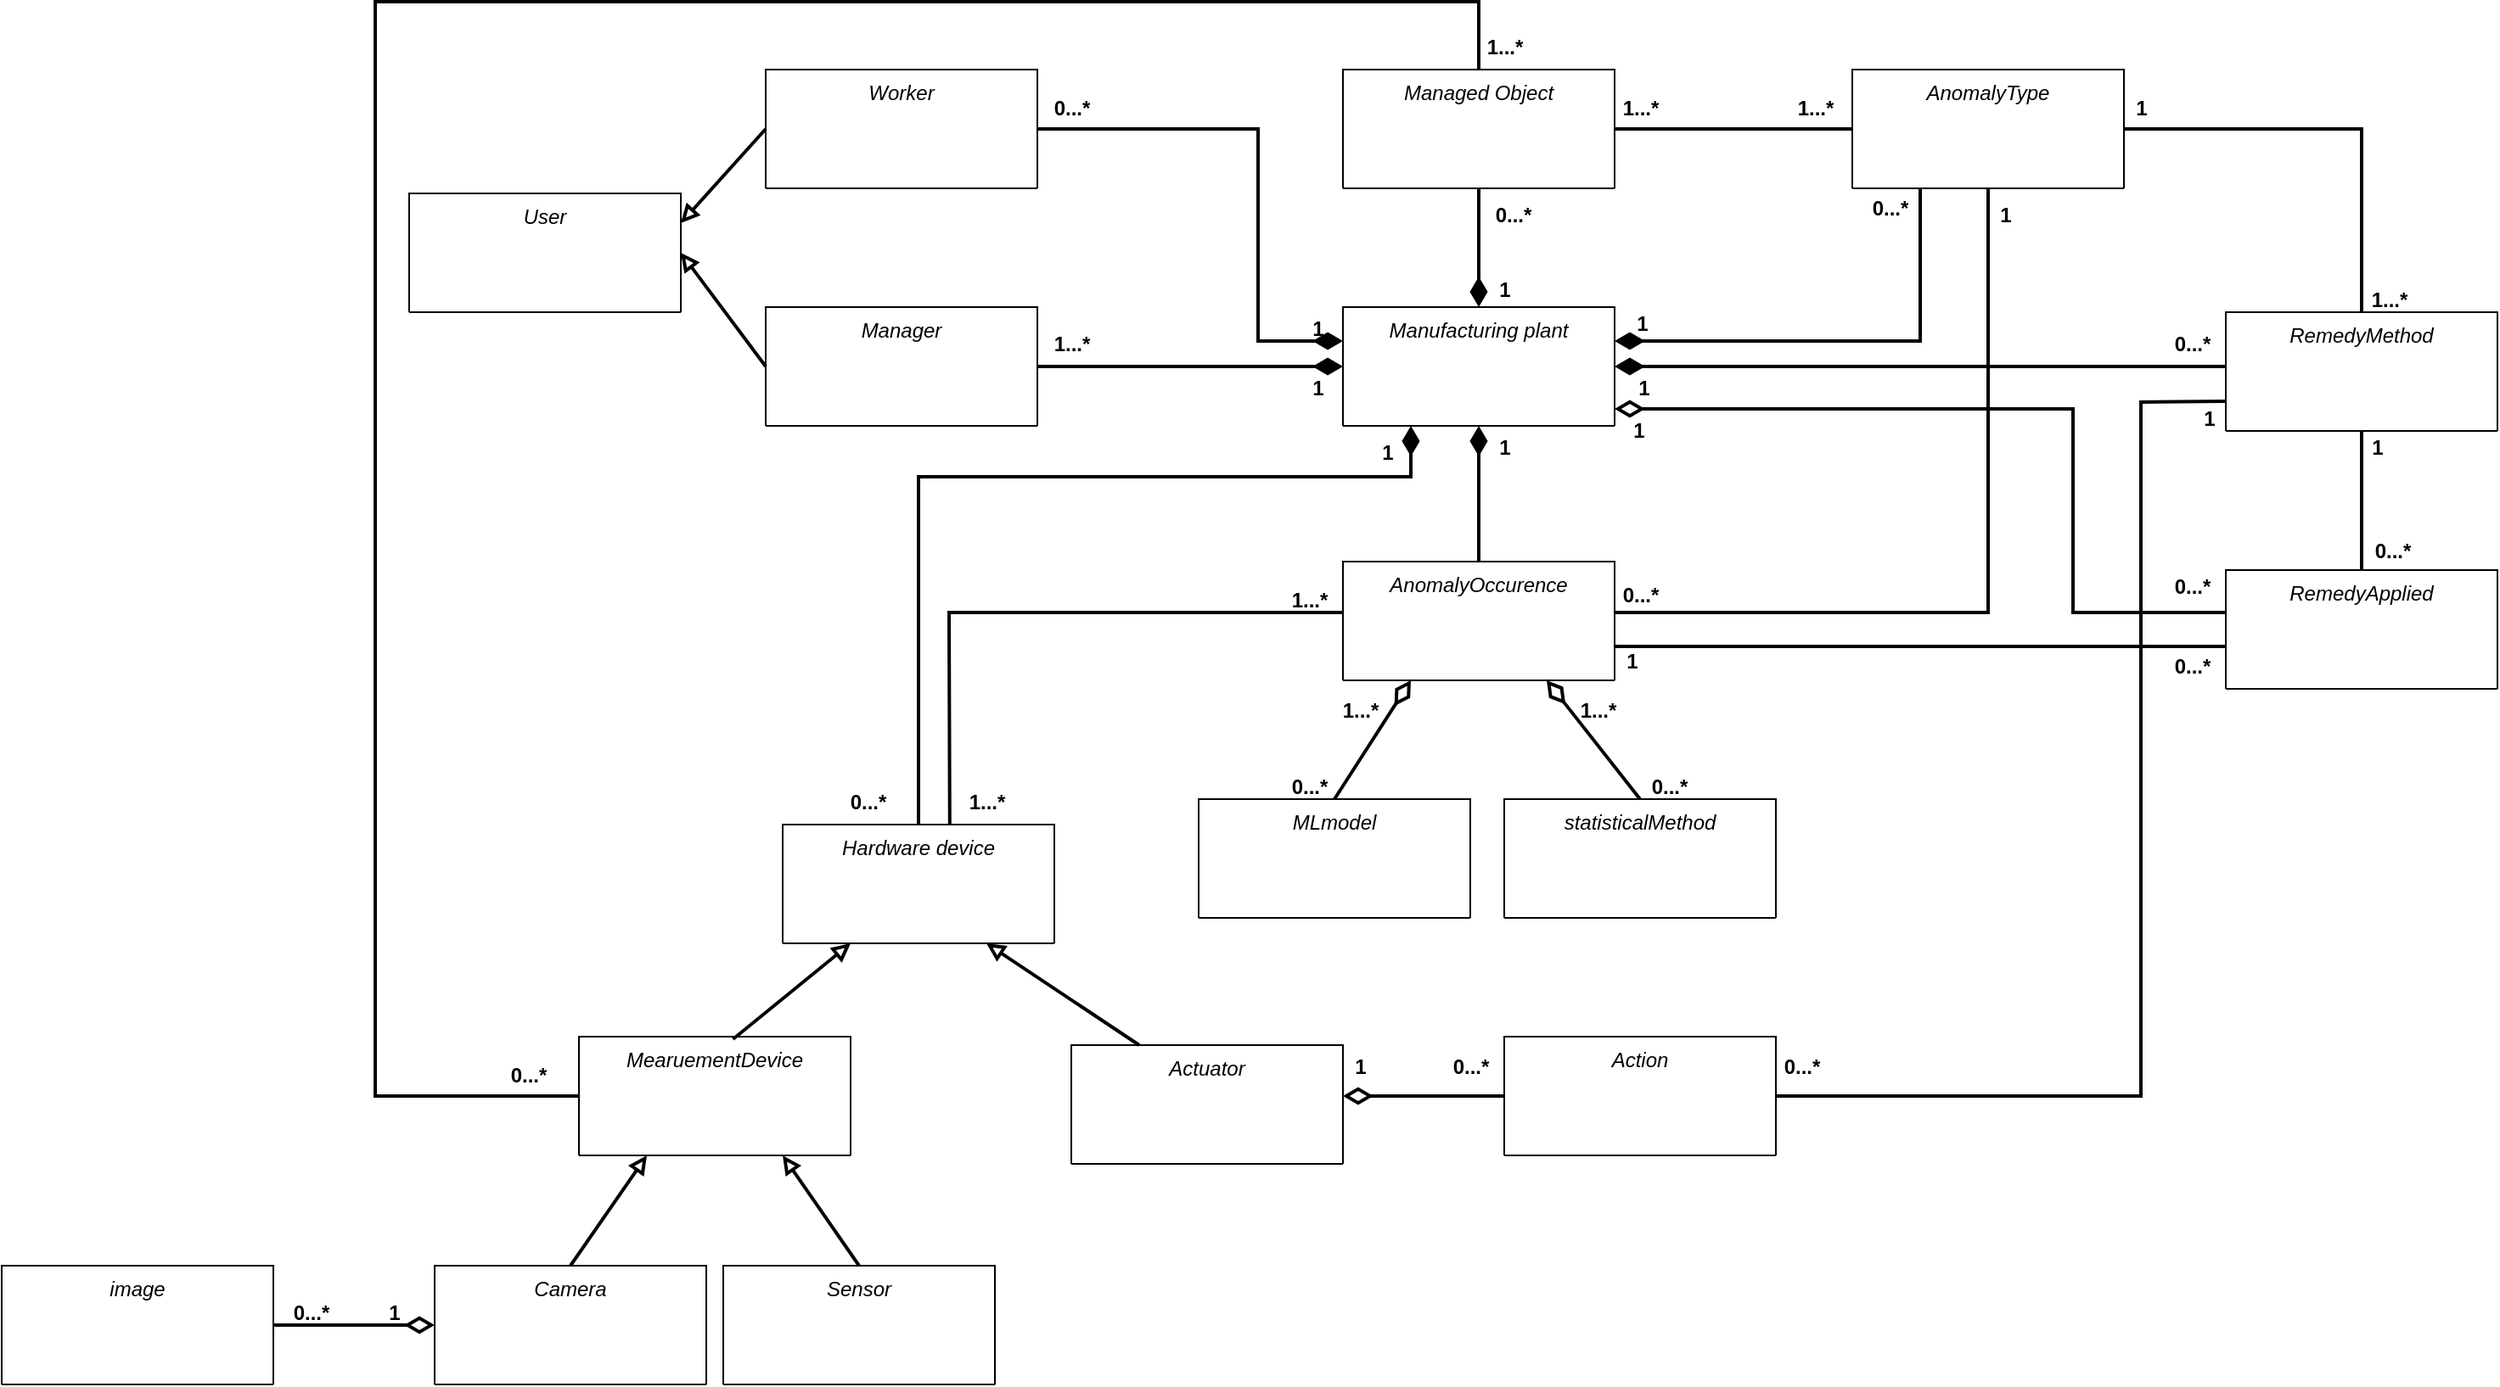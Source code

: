 <mxfile version="21.1.1" type="github">
  <diagram id="C5RBs43oDa-KdzZeNtuy" name="Page-1">
    <mxGraphModel dx="3539" dy="1955" grid="1" gridSize="10" guides="1" tooltips="1" connect="1" arrows="1" fold="1" page="1" pageScale="1" pageWidth="827" pageHeight="1169" math="0" shadow="0">
      <root>
        <mxCell id="WIyWlLk6GJQsqaUBKTNV-0" />
        <mxCell id="WIyWlLk6GJQsqaUBKTNV-1" parent="WIyWlLk6GJQsqaUBKTNV-0" />
        <mxCell id="vlPxqxEthSsj9cxaS7Vg-0" value="Manufacturing plant" style="swimlane;fontStyle=2;align=center;verticalAlign=top;childLayout=stackLayout;horizontal=1;startSize=70;horizontalStack=0;resizeParent=1;resizeLast=0;collapsible=1;marginBottom=0;rounded=0;shadow=0;strokeWidth=1;" vertex="1" parent="WIyWlLk6GJQsqaUBKTNV-1">
          <mxGeometry x="-230" y="-740" width="160" height="70" as="geometry">
            <mxRectangle x="230" y="140" width="160" height="26" as="alternateBounds" />
          </mxGeometry>
        </mxCell>
        <mxCell id="vlPxqxEthSsj9cxaS7Vg-6" value="Hardware device" style="swimlane;fontStyle=2;align=center;verticalAlign=top;childLayout=stackLayout;horizontal=1;startSize=70;horizontalStack=0;resizeParent=1;resizeLast=0;collapsible=1;marginBottom=0;rounded=0;shadow=0;strokeWidth=1;" vertex="1" parent="WIyWlLk6GJQsqaUBKTNV-1">
          <mxGeometry x="-560" y="-435" width="160" height="70" as="geometry">
            <mxRectangle x="230" y="140" width="160" height="26" as="alternateBounds" />
          </mxGeometry>
        </mxCell>
        <mxCell id="vlPxqxEthSsj9cxaS7Vg-7" value="Managed Object" style="swimlane;fontStyle=2;align=center;verticalAlign=top;childLayout=stackLayout;horizontal=1;startSize=70;horizontalStack=0;resizeParent=1;resizeLast=0;collapsible=1;marginBottom=0;rounded=0;shadow=0;strokeWidth=1;" vertex="1" parent="WIyWlLk6GJQsqaUBKTNV-1">
          <mxGeometry x="-230" y="-880" width="160" height="70" as="geometry">
            <mxRectangle x="230" y="140" width="160" height="26" as="alternateBounds" />
          </mxGeometry>
        </mxCell>
        <mxCell id="vlPxqxEthSsj9cxaS7Vg-8" value="Worker" style="swimlane;fontStyle=2;align=center;verticalAlign=top;childLayout=stackLayout;horizontal=1;startSize=70;horizontalStack=0;resizeParent=1;resizeLast=0;collapsible=1;marginBottom=0;rounded=0;shadow=0;strokeWidth=1;" vertex="1" parent="WIyWlLk6GJQsqaUBKTNV-1">
          <mxGeometry x="-570" y="-880" width="160" height="70" as="geometry">
            <mxRectangle x="230" y="140" width="160" height="26" as="alternateBounds" />
          </mxGeometry>
        </mxCell>
        <mxCell id="vlPxqxEthSsj9cxaS7Vg-9" value="Manager" style="swimlane;fontStyle=2;align=center;verticalAlign=top;childLayout=stackLayout;horizontal=1;startSize=70;horizontalStack=0;resizeParent=1;resizeLast=0;collapsible=1;marginBottom=0;rounded=0;shadow=0;strokeWidth=1;" vertex="1" parent="WIyWlLk6GJQsqaUBKTNV-1">
          <mxGeometry x="-570" y="-740" width="160" height="70" as="geometry">
            <mxRectangle x="230" y="140" width="160" height="26" as="alternateBounds" />
          </mxGeometry>
        </mxCell>
        <mxCell id="vlPxqxEthSsj9cxaS7Vg-10" value="AnomalyType" style="swimlane;fontStyle=2;align=center;verticalAlign=top;childLayout=stackLayout;horizontal=1;startSize=70;horizontalStack=0;resizeParent=1;resizeLast=0;collapsible=1;marginBottom=0;rounded=0;shadow=0;strokeWidth=1;" vertex="1" parent="WIyWlLk6GJQsqaUBKTNV-1">
          <mxGeometry x="70" y="-880" width="160" height="70" as="geometry">
            <mxRectangle x="230" y="140" width="160" height="26" as="alternateBounds" />
          </mxGeometry>
        </mxCell>
        <mxCell id="vlPxqxEthSsj9cxaS7Vg-11" value="RemedyMethod" style="swimlane;fontStyle=2;align=center;verticalAlign=top;childLayout=stackLayout;horizontal=1;startSize=70;horizontalStack=0;resizeParent=1;resizeLast=0;collapsible=1;marginBottom=0;rounded=0;shadow=0;strokeWidth=1;" vertex="1" parent="WIyWlLk6GJQsqaUBKTNV-1">
          <mxGeometry x="290" y="-737" width="160" height="70" as="geometry">
            <mxRectangle x="230" y="140" width="160" height="26" as="alternateBounds" />
          </mxGeometry>
        </mxCell>
        <mxCell id="vlPxqxEthSsj9cxaS7Vg-12" value="AnomalyOccurence" style="swimlane;fontStyle=2;align=center;verticalAlign=top;childLayout=stackLayout;horizontal=1;startSize=70;horizontalStack=0;resizeParent=1;resizeLast=0;collapsible=1;marginBottom=0;rounded=0;shadow=0;strokeWidth=1;" vertex="1" parent="WIyWlLk6GJQsqaUBKTNV-1">
          <mxGeometry x="-230" y="-590" width="160" height="70" as="geometry">
            <mxRectangle x="230" y="140" width="160" height="26" as="alternateBounds" />
          </mxGeometry>
        </mxCell>
        <mxCell id="vlPxqxEthSsj9cxaS7Vg-13" value="Camera" style="swimlane;fontStyle=2;align=center;verticalAlign=top;childLayout=stackLayout;horizontal=1;startSize=70;horizontalStack=0;resizeParent=1;resizeLast=0;collapsible=1;marginBottom=0;rounded=0;shadow=0;strokeWidth=1;" vertex="1" parent="WIyWlLk6GJQsqaUBKTNV-1">
          <mxGeometry x="-765" y="-175" width="160" height="70" as="geometry">
            <mxRectangle x="230" y="140" width="160" height="26" as="alternateBounds" />
          </mxGeometry>
        </mxCell>
        <mxCell id="vlPxqxEthSsj9cxaS7Vg-14" value="Sensor" style="swimlane;fontStyle=2;align=center;verticalAlign=top;childLayout=stackLayout;horizontal=1;startSize=70;horizontalStack=0;resizeParent=1;resizeLast=0;collapsible=1;marginBottom=0;rounded=0;shadow=0;strokeWidth=1;" vertex="1" parent="WIyWlLk6GJQsqaUBKTNV-1">
          <mxGeometry x="-595" y="-175" width="160" height="70" as="geometry">
            <mxRectangle x="230" y="140" width="160" height="26" as="alternateBounds" />
          </mxGeometry>
        </mxCell>
        <mxCell id="vlPxqxEthSsj9cxaS7Vg-15" value="Actuator" style="swimlane;fontStyle=2;align=center;verticalAlign=top;childLayout=stackLayout;horizontal=1;startSize=70;horizontalStack=0;resizeParent=1;resizeLast=0;collapsible=1;marginBottom=0;rounded=0;shadow=0;strokeWidth=1;" vertex="1" parent="WIyWlLk6GJQsqaUBKTNV-1">
          <mxGeometry x="-390" y="-305" width="160" height="70" as="geometry">
            <mxRectangle x="230" y="140" width="160" height="26" as="alternateBounds" />
          </mxGeometry>
        </mxCell>
        <mxCell id="vlPxqxEthSsj9cxaS7Vg-18" value="RemedyApplied" style="swimlane;fontStyle=2;align=center;verticalAlign=top;childLayout=stackLayout;horizontal=1;startSize=70;horizontalStack=0;resizeParent=1;resizeLast=0;collapsible=1;marginBottom=0;rounded=0;shadow=0;strokeWidth=1;" vertex="1" parent="WIyWlLk6GJQsqaUBKTNV-1">
          <mxGeometry x="290" y="-585" width="160" height="70" as="geometry">
            <mxRectangle x="230" y="140" width="160" height="26" as="alternateBounds" />
          </mxGeometry>
        </mxCell>
        <mxCell id="vlPxqxEthSsj9cxaS7Vg-20" value="" style="endArrow=block;html=1;rounded=0;exitX=0.5;exitY=0;exitDx=0;exitDy=0;entryX=0.25;entryY=1;entryDx=0;entryDy=0;endFill=0;strokeWidth=2;" edge="1" parent="WIyWlLk6GJQsqaUBKTNV-1" source="vlPxqxEthSsj9cxaS7Vg-13" target="vlPxqxEthSsj9cxaS7Vg-179">
          <mxGeometry width="50" height="50" relative="1" as="geometry">
            <mxPoint x="-10" y="-275" as="sourcePoint" />
            <mxPoint x="-570" y="-235" as="targetPoint" />
          </mxGeometry>
        </mxCell>
        <mxCell id="vlPxqxEthSsj9cxaS7Vg-21" value="" style="endArrow=block;html=1;rounded=0;exitX=0.5;exitY=0;exitDx=0;exitDy=0;endFill=0;strokeWidth=2;entryX=0.75;entryY=1;entryDx=0;entryDy=0;" edge="1" parent="WIyWlLk6GJQsqaUBKTNV-1" source="vlPxqxEthSsj9cxaS7Vg-14" target="vlPxqxEthSsj9cxaS7Vg-179">
          <mxGeometry width="50" height="50" relative="1" as="geometry">
            <mxPoint x="-690" y="-165" as="sourcePoint" />
            <mxPoint x="-530" y="-235" as="targetPoint" />
          </mxGeometry>
        </mxCell>
        <mxCell id="vlPxqxEthSsj9cxaS7Vg-22" value="" style="endArrow=block;html=1;rounded=0;exitX=0.25;exitY=0;exitDx=0;exitDy=0;endFill=0;strokeWidth=2;entryX=0.75;entryY=1;entryDx=0;entryDy=0;" edge="1" parent="WIyWlLk6GJQsqaUBKTNV-1" source="vlPxqxEthSsj9cxaS7Vg-15" target="vlPxqxEthSsj9cxaS7Vg-6">
          <mxGeometry width="50" height="50" relative="1" as="geometry">
            <mxPoint x="-470" y="-295" as="sourcePoint" />
            <mxPoint x="-440" y="-365" as="targetPoint" />
          </mxGeometry>
        </mxCell>
        <mxCell id="vlPxqxEthSsj9cxaS7Vg-47" value="statisticalMethod" style="swimlane;fontStyle=2;align=center;verticalAlign=top;childLayout=stackLayout;horizontal=1;startSize=70;horizontalStack=0;resizeParent=1;resizeLast=0;collapsible=1;marginBottom=0;rounded=0;shadow=0;strokeWidth=1;" vertex="1" parent="WIyWlLk6GJQsqaUBKTNV-1">
          <mxGeometry x="-135" y="-450" width="160" height="70" as="geometry">
            <mxRectangle x="230" y="140" width="160" height="26" as="alternateBounds" />
          </mxGeometry>
        </mxCell>
        <mxCell id="vlPxqxEthSsj9cxaS7Vg-56" value="" style="endArrow=diamondThin;html=1;rounded=0;entryX=0.25;entryY=1;entryDx=0;entryDy=0;strokeWidth=2;endFill=1;endSize=12;" edge="1" parent="WIyWlLk6GJQsqaUBKTNV-1" source="vlPxqxEthSsj9cxaS7Vg-6" target="vlPxqxEthSsj9cxaS7Vg-0">
          <mxGeometry width="50" height="50" relative="1" as="geometry">
            <mxPoint x="-150" y="-480" as="sourcePoint" />
            <mxPoint x="-410" y="-400" as="targetPoint" />
            <Array as="points">
              <mxPoint x="-480" y="-640" />
              <mxPoint x="-190" y="-640" />
            </Array>
          </mxGeometry>
        </mxCell>
        <mxCell id="vlPxqxEthSsj9cxaS7Vg-57" value="" style="endArrow=diamondThin;html=1;rounded=0;entryX=1;entryY=0.5;entryDx=0;entryDy=0;strokeWidth=2;endFill=1;endSize=12;" edge="1" parent="WIyWlLk6GJQsqaUBKTNV-1" target="vlPxqxEthSsj9cxaS7Vg-0">
          <mxGeometry width="50" height="50" relative="1" as="geometry">
            <mxPoint x="290" y="-705" as="sourcePoint" />
            <mxPoint x="-140" y="-610" as="targetPoint" />
          </mxGeometry>
        </mxCell>
        <mxCell id="vlPxqxEthSsj9cxaS7Vg-59" value="" style="endArrow=none;html=1;rounded=0;strokeWidth=2;exitX=0.5;exitY=1;exitDx=0;exitDy=0;" edge="1" parent="WIyWlLk6GJQsqaUBKTNV-1" source="vlPxqxEthSsj9cxaS7Vg-11" target="vlPxqxEthSsj9cxaS7Vg-18">
          <mxGeometry width="50" height="50" relative="1" as="geometry">
            <mxPoint x="444" y="-662" as="sourcePoint" />
            <mxPoint x="369" y="-480" as="targetPoint" />
          </mxGeometry>
        </mxCell>
        <mxCell id="vlPxqxEthSsj9cxaS7Vg-64" value="" style="endArrow=none;html=1;rounded=0;entryX=1;entryY=0.5;entryDx=0;entryDy=0;strokeWidth=2;startArrow=diamondThin;startFill=1;startSize=12;" edge="1" parent="WIyWlLk6GJQsqaUBKTNV-1" target="vlPxqxEthSsj9cxaS7Vg-8">
          <mxGeometry width="50" height="50" relative="1" as="geometry">
            <mxPoint x="-230" y="-720" as="sourcePoint" />
            <mxPoint x="-20" y="-760" as="targetPoint" />
            <Array as="points">
              <mxPoint x="-280" y="-720" />
              <mxPoint x="-280" y="-845" />
            </Array>
          </mxGeometry>
        </mxCell>
        <mxCell id="vlPxqxEthSsj9cxaS7Vg-71" value="" style="endArrow=none;html=1;rounded=0;strokeWidth=2;exitX=0.615;exitY=0.005;exitDx=0;exitDy=0;exitPerimeter=0;" edge="1" parent="WIyWlLk6GJQsqaUBKTNV-1" source="vlPxqxEthSsj9cxaS7Vg-6">
          <mxGeometry width="50" height="50" relative="1" as="geometry">
            <mxPoint x="-460" y="-440" as="sourcePoint" />
            <mxPoint x="-230" y="-560" as="targetPoint" />
            <Array as="points">
              <mxPoint x="-462" y="-560" />
            </Array>
          </mxGeometry>
        </mxCell>
        <mxCell id="vlPxqxEthSsj9cxaS7Vg-72" value="" style="endArrow=none;html=1;rounded=0;strokeWidth=2;" edge="1" parent="WIyWlLk6GJQsqaUBKTNV-1">
          <mxGeometry width="50" height="50" relative="1" as="geometry">
            <mxPoint x="290" y="-540" as="sourcePoint" />
            <mxPoint x="-70" y="-540" as="targetPoint" />
            <Array as="points">
              <mxPoint x="120" y="-540" />
            </Array>
          </mxGeometry>
        </mxCell>
        <mxCell id="vlPxqxEthSsj9cxaS7Vg-75" value="" style="endArrow=none;html=1;rounded=0;strokeWidth=2;entryX=0.25;entryY=1;entryDx=0;entryDy=0;endFill=0;endSize=12;startArrow=diamondThin;startFill=1;startSize=12;" edge="1" parent="WIyWlLk6GJQsqaUBKTNV-1" target="vlPxqxEthSsj9cxaS7Vg-10">
          <mxGeometry width="50" height="50" relative="1" as="geometry">
            <mxPoint x="-70" y="-720" as="sourcePoint" />
            <mxPoint x="-80" y="-880" as="targetPoint" />
            <Array as="points">
              <mxPoint x="110" y="-720" />
            </Array>
          </mxGeometry>
        </mxCell>
        <mxCell id="vlPxqxEthSsj9cxaS7Vg-76" value="" style="endArrow=none;html=1;rounded=0;strokeWidth=2;exitX=1;exitY=0.5;exitDx=0;exitDy=0;entryX=0;entryY=0.5;entryDx=0;entryDy=0;" edge="1" parent="WIyWlLk6GJQsqaUBKTNV-1" source="vlPxqxEthSsj9cxaS7Vg-7" target="vlPxqxEthSsj9cxaS7Vg-10">
          <mxGeometry width="50" height="50" relative="1" as="geometry">
            <mxPoint x="-70" y="-875" as="sourcePoint" />
            <mxPoint x="390" y="-880" as="targetPoint" />
          </mxGeometry>
        </mxCell>
        <mxCell id="vlPxqxEthSsj9cxaS7Vg-77" value="" style="endArrow=none;html=1;rounded=0;strokeWidth=2;exitX=0.5;exitY=0;exitDx=0;exitDy=0;entryX=1;entryY=0.5;entryDx=0;entryDy=0;" edge="1" parent="WIyWlLk6GJQsqaUBKTNV-1" source="vlPxqxEthSsj9cxaS7Vg-11" target="vlPxqxEthSsj9cxaS7Vg-10">
          <mxGeometry width="50" height="50" relative="1" as="geometry">
            <mxPoint x="230" y="-875" as="sourcePoint" />
            <mxPoint x="120" y="-875" as="targetPoint" />
            <Array as="points">
              <mxPoint x="370" y="-845" />
            </Array>
          </mxGeometry>
        </mxCell>
        <mxCell id="vlPxqxEthSsj9cxaS7Vg-78" value="" style="endArrow=diamondThin;html=1;rounded=0;strokeWidth=2;exitX=0.5;exitY=1;exitDx=0;exitDy=0;entryX=0.5;entryY=0;entryDx=0;entryDy=0;endFill=1;endSize=12;" edge="1" parent="WIyWlLk6GJQsqaUBKTNV-1" source="vlPxqxEthSsj9cxaS7Vg-7" target="vlPxqxEthSsj9cxaS7Vg-0">
          <mxGeometry width="50" height="50" relative="1" as="geometry">
            <mxPoint x="397" y="-662" as="sourcePoint" />
            <mxPoint x="120" y="-857" as="targetPoint" />
            <Array as="points">
              <mxPoint x="-150" y="-750" />
            </Array>
          </mxGeometry>
        </mxCell>
        <mxCell id="vlPxqxEthSsj9cxaS7Vg-79" value="" style="endArrow=none;html=1;rounded=0;entryX=1;entryY=0.5;entryDx=0;entryDy=0;strokeWidth=2;exitX=0;exitY=0.5;exitDx=0;exitDy=0;endFill=0;startArrow=diamondThin;startFill=1;endSize=12;startSize=12;" edge="1" parent="WIyWlLk6GJQsqaUBKTNV-1" source="vlPxqxEthSsj9cxaS7Vg-0" target="vlPxqxEthSsj9cxaS7Vg-9">
          <mxGeometry width="50" height="50" relative="1" as="geometry">
            <mxPoint x="-220" y="-662" as="sourcePoint" />
            <mxPoint x="-390" y="-705" as="targetPoint" />
          </mxGeometry>
        </mxCell>
        <mxCell id="vlPxqxEthSsj9cxaS7Vg-46" value="MLmodel" style="swimlane;fontStyle=2;align=center;verticalAlign=top;childLayout=stackLayout;horizontal=1;startSize=70;horizontalStack=0;resizeParent=1;resizeLast=0;collapsible=1;marginBottom=0;rounded=0;shadow=0;strokeWidth=1;" vertex="1" parent="WIyWlLk6GJQsqaUBKTNV-1">
          <mxGeometry x="-315" y="-450" width="160" height="70" as="geometry">
            <mxRectangle x="230" y="140" width="160" height="26" as="alternateBounds" />
          </mxGeometry>
        </mxCell>
        <mxCell id="vlPxqxEthSsj9cxaS7Vg-91" value="" style="endArrow=diamondThin;html=1;rounded=0;strokeWidth=2;entryX=0.25;entryY=1;entryDx=0;entryDy=0;exitX=0.5;exitY=0;exitDx=0;exitDy=0;startArrow=none;startFill=0;endSize=12;startSize=12;endFill=0;" edge="1" parent="WIyWlLk6GJQsqaUBKTNV-1" source="vlPxqxEthSsj9cxaS7Vg-46" target="vlPxqxEthSsj9cxaS7Vg-12">
          <mxGeometry width="50" height="50" relative="1" as="geometry">
            <mxPoint x="-190" y="-460" as="sourcePoint" />
            <mxPoint x="-70" y="-430" as="targetPoint" />
            <Array as="points" />
          </mxGeometry>
        </mxCell>
        <mxCell id="vlPxqxEthSsj9cxaS7Vg-92" value="" style="endArrow=none;html=1;rounded=0;strokeWidth=2;entryX=0.5;entryY=0;entryDx=0;entryDy=0;endFill=0;startArrow=diamondThin;startFill=1;startSize=12;" edge="1" parent="WIyWlLk6GJQsqaUBKTNV-1" source="vlPxqxEthSsj9cxaS7Vg-0" target="vlPxqxEthSsj9cxaS7Vg-12">
          <mxGeometry width="50" height="50" relative="1" as="geometry">
            <mxPoint x="-60" y="-490" as="sourcePoint" />
            <mxPoint x="-140" y="-425" as="targetPoint" />
            <Array as="points" />
          </mxGeometry>
        </mxCell>
        <mxCell id="vlPxqxEthSsj9cxaS7Vg-103" value="" style="endArrow=none;html=1;rounded=0;strokeWidth=2;exitX=0.5;exitY=1;exitDx=0;exitDy=0;" edge="1" parent="WIyWlLk6GJQsqaUBKTNV-1" source="vlPxqxEthSsj9cxaS7Vg-10">
          <mxGeometry width="50" height="50" relative="1" as="geometry">
            <mxPoint x="396" y="-695" as="sourcePoint" />
            <mxPoint x="-70" y="-560" as="targetPoint" />
            <Array as="points">
              <mxPoint x="150" y="-560" />
              <mxPoint y="-560" />
            </Array>
          </mxGeometry>
        </mxCell>
        <mxCell id="vlPxqxEthSsj9cxaS7Vg-104" value="User" style="swimlane;fontStyle=2;align=center;verticalAlign=top;childLayout=stackLayout;horizontal=1;startSize=70;horizontalStack=0;resizeParent=1;resizeLast=0;collapsible=1;marginBottom=0;rounded=0;shadow=0;strokeWidth=1;" vertex="1" parent="WIyWlLk6GJQsqaUBKTNV-1">
          <mxGeometry x="-780" y="-807" width="160" height="70" as="geometry">
            <mxRectangle x="230" y="140" width="160" height="26" as="alternateBounds" />
          </mxGeometry>
        </mxCell>
        <mxCell id="vlPxqxEthSsj9cxaS7Vg-105" value="" style="endArrow=block;html=1;rounded=0;exitX=0;exitY=0.5;exitDx=0;exitDy=0;endFill=0;strokeWidth=2;entryX=1;entryY=0.25;entryDx=0;entryDy=0;" edge="1" parent="WIyWlLk6GJQsqaUBKTNV-1" source="vlPxqxEthSsj9cxaS7Vg-8" target="vlPxqxEthSsj9cxaS7Vg-104">
          <mxGeometry width="50" height="50" relative="1" as="geometry">
            <mxPoint x="-340" y="-295" as="sourcePoint" />
            <mxPoint x="-430" y="-355" as="targetPoint" />
          </mxGeometry>
        </mxCell>
        <mxCell id="vlPxqxEthSsj9cxaS7Vg-106" value="" style="endArrow=block;html=1;rounded=0;exitX=0;exitY=0.5;exitDx=0;exitDy=0;endFill=0;strokeWidth=2;entryX=1;entryY=0.5;entryDx=0;entryDy=0;" edge="1" parent="WIyWlLk6GJQsqaUBKTNV-1" source="vlPxqxEthSsj9cxaS7Vg-9" target="vlPxqxEthSsj9cxaS7Vg-104">
          <mxGeometry width="50" height="50" relative="1" as="geometry">
            <mxPoint x="-560" y="-852" as="sourcePoint" />
            <mxPoint x="-620" y="-792" as="targetPoint" />
          </mxGeometry>
        </mxCell>
        <mxCell id="vlPxqxEthSsj9cxaS7Vg-113" value="" style="endArrow=diamondThin;html=1;rounded=0;strokeWidth=2;entryX=0.75;entryY=1;entryDx=0;entryDy=0;exitX=0.5;exitY=0;exitDx=0;exitDy=0;endFill=0;startSize=12;endSize=12;" edge="1" parent="WIyWlLk6GJQsqaUBKTNV-1" source="vlPxqxEthSsj9cxaS7Vg-47" target="vlPxqxEthSsj9cxaS7Vg-12">
          <mxGeometry width="50" height="50" relative="1" as="geometry">
            <mxPoint x="-80" y="-450" as="sourcePoint" />
            <mxPoint x="-180" y="-510" as="targetPoint" />
            <Array as="points" />
          </mxGeometry>
        </mxCell>
        <mxCell id="vlPxqxEthSsj9cxaS7Vg-114" value="image" style="swimlane;fontStyle=2;align=center;verticalAlign=top;childLayout=stackLayout;horizontal=1;startSize=70;horizontalStack=0;resizeParent=1;resizeLast=0;collapsible=1;marginBottom=0;rounded=0;shadow=0;strokeWidth=1;" vertex="1" parent="WIyWlLk6GJQsqaUBKTNV-1">
          <mxGeometry x="-1020" y="-175" width="160" height="70" as="geometry">
            <mxRectangle x="230" y="140" width="160" height="26" as="alternateBounds" />
          </mxGeometry>
        </mxCell>
        <mxCell id="vlPxqxEthSsj9cxaS7Vg-117" value="" style="endArrow=diamondThin;html=1;rounded=0;strokeWidth=2;exitX=1;exitY=0.5;exitDx=0;exitDy=0;entryX=0;entryY=0.5;entryDx=0;entryDy=0;endFill=0;endSize=12;" edge="1" parent="WIyWlLk6GJQsqaUBKTNV-1" source="vlPxqxEthSsj9cxaS7Vg-114" target="vlPxqxEthSsj9cxaS7Vg-13">
          <mxGeometry width="50" height="50" relative="1" as="geometry">
            <mxPoint x="-230" y="-320" as="sourcePoint" />
            <mxPoint x="-790" y="-140" as="targetPoint" />
            <Array as="points" />
          </mxGeometry>
        </mxCell>
        <mxCell id="vlPxqxEthSsj9cxaS7Vg-124" value="Action" style="swimlane;fontStyle=2;align=center;verticalAlign=top;childLayout=stackLayout;horizontal=1;startSize=70;horizontalStack=0;resizeParent=1;resizeLast=0;collapsible=1;marginBottom=0;rounded=0;shadow=0;strokeWidth=1;" vertex="1" parent="WIyWlLk6GJQsqaUBKTNV-1">
          <mxGeometry x="-135" y="-310" width="160" height="70" as="geometry">
            <mxRectangle x="230" y="140" width="160" height="26" as="alternateBounds" />
          </mxGeometry>
        </mxCell>
        <mxCell id="vlPxqxEthSsj9cxaS7Vg-125" value="" style="endArrow=none;html=1;rounded=0;strokeWidth=2;entryX=0;entryY=0.5;entryDx=0;entryDy=0;startArrow=diamondThin;startFill=0;endSize=12;startSize=12;" edge="1" parent="WIyWlLk6GJQsqaUBKTNV-1" target="vlPxqxEthSsj9cxaS7Vg-124">
          <mxGeometry width="50" height="50" relative="1" as="geometry">
            <mxPoint x="-230" y="-275" as="sourcePoint" />
            <mxPoint x="-220" y="-550" as="targetPoint" />
            <Array as="points">
              <mxPoint x="-160" y="-275" />
            </Array>
          </mxGeometry>
        </mxCell>
        <mxCell id="vlPxqxEthSsj9cxaS7Vg-126" value="" style="endArrow=none;html=1;rounded=0;strokeWidth=2;entryX=0;entryY=0.75;entryDx=0;entryDy=0;exitX=1;exitY=0.5;exitDx=0;exitDy=0;" edge="1" parent="WIyWlLk6GJQsqaUBKTNV-1" source="vlPxqxEthSsj9cxaS7Vg-124" target="vlPxqxEthSsj9cxaS7Vg-11">
          <mxGeometry width="50" height="50" relative="1" as="geometry">
            <mxPoint x="-220" y="-265" as="sourcePoint" />
            <mxPoint x="300" y="-265" as="targetPoint" />
            <Array as="points">
              <mxPoint x="240" y="-275" />
              <mxPoint x="240" y="-480" />
              <mxPoint x="240" y="-684" />
            </Array>
          </mxGeometry>
        </mxCell>
        <mxCell id="vlPxqxEthSsj9cxaS7Vg-128" value="0...*" style="text;align=center;fontStyle=1;verticalAlign=middle;spacingLeft=3;spacingRight=3;rotatable=0;points=[[0,0.5],[1,0.5]];portConstraint=eastwest;html=1;" vertex="1" parent="WIyWlLk6GJQsqaUBKTNV-1">
          <mxGeometry x="-550" y="-461" width="80" height="26" as="geometry" />
        </mxCell>
        <mxCell id="vlPxqxEthSsj9cxaS7Vg-130" value="1" style="text;align=center;fontStyle=1;verticalAlign=middle;spacingLeft=3;spacingRight=3;rotatable=0;points=[[0,0.5],[1,0.5]];portConstraint=eastwest;html=1;" vertex="1" parent="WIyWlLk6GJQsqaUBKTNV-1">
          <mxGeometry x="-219" y="-667" width="30" height="26" as="geometry" />
        </mxCell>
        <mxCell id="vlPxqxEthSsj9cxaS7Vg-132" value="1...*" style="text;align=center;fontStyle=1;verticalAlign=middle;spacingLeft=3;spacingRight=3;rotatable=0;points=[[0,0.5],[1,0.5]];portConstraint=eastwest;html=1;" vertex="1" parent="WIyWlLk6GJQsqaUBKTNV-1">
          <mxGeometry x="-480" y="-461" width="80" height="26" as="geometry" />
        </mxCell>
        <mxCell id="vlPxqxEthSsj9cxaS7Vg-133" value="1...*" style="text;align=center;fontStyle=1;verticalAlign=middle;spacingLeft=3;spacingRight=3;rotatable=0;points=[[0,0.5],[1,0.5]];portConstraint=eastwest;html=1;" vertex="1" parent="WIyWlLk6GJQsqaUBKTNV-1">
          <mxGeometry x="-290" y="-580" width="80" height="26" as="geometry" />
        </mxCell>
        <mxCell id="vlPxqxEthSsj9cxaS7Vg-134" value="0...*" style="text;align=center;fontStyle=1;verticalAlign=middle;spacingLeft=3;spacingRight=3;rotatable=0;points=[[0,0.5],[1,0.5]];portConstraint=eastwest;html=1;" vertex="1" parent="WIyWlLk6GJQsqaUBKTNV-1">
          <mxGeometry x="-290" y="-470" width="80" height="26" as="geometry" />
        </mxCell>
        <mxCell id="vlPxqxEthSsj9cxaS7Vg-135" value="0...*" style="text;align=center;fontStyle=1;verticalAlign=middle;spacingLeft=3;spacingRight=3;rotatable=0;points=[[0,0.5],[1,0.5]];portConstraint=eastwest;html=1;" vertex="1" parent="WIyWlLk6GJQsqaUBKTNV-1">
          <mxGeometry x="-78" y="-470" width="80" height="26" as="geometry" />
        </mxCell>
        <mxCell id="vlPxqxEthSsj9cxaS7Vg-136" value="1...*" style="text;align=center;fontStyle=1;verticalAlign=middle;spacingLeft=3;spacingRight=3;rotatable=0;points=[[0,0.5],[1,0.5]];portConstraint=eastwest;html=1;" vertex="1" parent="WIyWlLk6GJQsqaUBKTNV-1">
          <mxGeometry x="-260" y="-515" width="80" height="26" as="geometry" />
        </mxCell>
        <mxCell id="vlPxqxEthSsj9cxaS7Vg-137" value="1...*" style="text;align=center;fontStyle=1;verticalAlign=middle;spacingLeft=3;spacingRight=3;rotatable=0;points=[[0,0.5],[1,0.5]];portConstraint=eastwest;html=1;" vertex="1" parent="WIyWlLk6GJQsqaUBKTNV-1">
          <mxGeometry x="-120" y="-515" width="80" height="26" as="geometry" />
        </mxCell>
        <mxCell id="vlPxqxEthSsj9cxaS7Vg-138" value="0...*" style="text;align=center;fontStyle=1;verticalAlign=middle;spacingLeft=3;spacingRight=3;rotatable=0;points=[[0,0.5],[1,0.5]];portConstraint=eastwest;html=1;" vertex="1" parent="WIyWlLk6GJQsqaUBKTNV-1">
          <mxGeometry x="-860" y="-160" width="44" height="26" as="geometry" />
        </mxCell>
        <mxCell id="vlPxqxEthSsj9cxaS7Vg-139" value="1" style="text;align=center;fontStyle=1;verticalAlign=middle;spacingLeft=3;spacingRight=3;rotatable=0;points=[[0,0.5],[1,0.5]];portConstraint=eastwest;html=1;" vertex="1" parent="WIyWlLk6GJQsqaUBKTNV-1">
          <mxGeometry x="-804" y="-160" width="30" height="26" as="geometry" />
        </mxCell>
        <mxCell id="vlPxqxEthSsj9cxaS7Vg-140" value="1" style="text;align=center;fontStyle=1;verticalAlign=middle;spacingLeft=3;spacingRight=3;rotatable=0;points=[[0,0.5],[1,0.5]];portConstraint=eastwest;html=1;" vertex="1" parent="WIyWlLk6GJQsqaUBKTNV-1">
          <mxGeometry x="-240" y="-305" width="40" height="26" as="geometry" />
        </mxCell>
        <mxCell id="vlPxqxEthSsj9cxaS7Vg-141" value="0...*" style="text;align=center;fontStyle=1;verticalAlign=middle;spacingLeft=3;spacingRight=3;rotatable=0;points=[[0,0.5],[1,0.5]];portConstraint=eastwest;html=1;" vertex="1" parent="WIyWlLk6GJQsqaUBKTNV-1">
          <mxGeometry x="-175" y="-305" width="40" height="26" as="geometry" />
        </mxCell>
        <mxCell id="vlPxqxEthSsj9cxaS7Vg-142" value="0...*" style="text;align=center;fontStyle=1;verticalAlign=middle;spacingLeft=3;spacingRight=3;rotatable=0;points=[[0,0.5],[1,0.5]];portConstraint=eastwest;html=1;" vertex="1" parent="WIyWlLk6GJQsqaUBKTNV-1">
          <mxGeometry x="20" y="-305" width="40" height="26" as="geometry" />
        </mxCell>
        <mxCell id="vlPxqxEthSsj9cxaS7Vg-143" value="1" style="text;align=center;fontStyle=1;verticalAlign=middle;spacingLeft=3;spacingRight=3;rotatable=0;points=[[0,0.5],[1,0.5]];portConstraint=eastwest;html=1;" vertex="1" parent="WIyWlLk6GJQsqaUBKTNV-1">
          <mxGeometry x="260" y="-687" width="40" height="26" as="geometry" />
        </mxCell>
        <mxCell id="vlPxqxEthSsj9cxaS7Vg-146" value="1" style="text;align=center;fontStyle=1;verticalAlign=middle;spacingLeft=3;spacingRight=3;rotatable=0;points=[[0,0.5],[1,0.5]];portConstraint=eastwest;html=1;" vertex="1" parent="WIyWlLk6GJQsqaUBKTNV-1">
          <mxGeometry x="-80" y="-544" width="40" height="26" as="geometry" />
        </mxCell>
        <mxCell id="vlPxqxEthSsj9cxaS7Vg-148" value="0...*" style="text;align=center;fontStyle=1;verticalAlign=middle;spacingLeft=3;spacingRight=3;rotatable=0;points=[[0,0.5],[1,0.5]];portConstraint=eastwest;html=1;" vertex="1" parent="WIyWlLk6GJQsqaUBKTNV-1">
          <mxGeometry x="250" y="-541" width="40" height="26" as="geometry" />
        </mxCell>
        <mxCell id="vlPxqxEthSsj9cxaS7Vg-149" value="1" style="text;align=center;fontStyle=1;verticalAlign=middle;spacingLeft=3;spacingRight=3;rotatable=0;points=[[0,0.5],[1,0.5]];portConstraint=eastwest;html=1;" vertex="1" parent="WIyWlLk6GJQsqaUBKTNV-1">
          <mxGeometry x="359" y="-670" width="40" height="26" as="geometry" />
        </mxCell>
        <mxCell id="vlPxqxEthSsj9cxaS7Vg-150" value="0...*" style="text;align=center;fontStyle=1;verticalAlign=middle;spacingLeft=3;spacingRight=3;rotatable=0;points=[[0,0.5],[1,0.5]];portConstraint=eastwest;html=1;" vertex="1" parent="WIyWlLk6GJQsqaUBKTNV-1">
          <mxGeometry x="368" y="-609" width="40" height="26" as="geometry" />
        </mxCell>
        <mxCell id="vlPxqxEthSsj9cxaS7Vg-153" value="1" style="text;align=center;fontStyle=1;verticalAlign=middle;spacingLeft=3;spacingRight=3;rotatable=0;points=[[0,0.5],[1,0.5]];portConstraint=eastwest;html=1;" vertex="1" parent="WIyWlLk6GJQsqaUBKTNV-1">
          <mxGeometry x="140" y="-807" width="40" height="26" as="geometry" />
        </mxCell>
        <mxCell id="vlPxqxEthSsj9cxaS7Vg-154" value="0...*" style="text;align=center;fontStyle=1;verticalAlign=middle;spacingLeft=3;spacingRight=3;rotatable=0;points=[[0,0.5],[1,0.5]];portConstraint=eastwest;html=1;" vertex="1" parent="WIyWlLk6GJQsqaUBKTNV-1">
          <mxGeometry x="-95" y="-583" width="80" height="26" as="geometry" />
        </mxCell>
        <mxCell id="vlPxqxEthSsj9cxaS7Vg-155" value="1" style="text;align=center;fontStyle=1;verticalAlign=middle;spacingLeft=3;spacingRight=3;rotatable=0;points=[[0,0.5],[1,0.5]];portConstraint=eastwest;html=1;" vertex="1" parent="WIyWlLk6GJQsqaUBKTNV-1">
          <mxGeometry x="-150" y="-670" width="30" height="26" as="geometry" />
        </mxCell>
        <mxCell id="vlPxqxEthSsj9cxaS7Vg-156" value="1" style="text;align=center;fontStyle=1;verticalAlign=middle;spacingLeft=3;spacingRight=3;rotatable=0;points=[[0,0.5],[1,0.5]];portConstraint=eastwest;html=1;" vertex="1" parent="WIyWlLk6GJQsqaUBKTNV-1">
          <mxGeometry x="-68" y="-705" width="30" height="26" as="geometry" />
        </mxCell>
        <mxCell id="vlPxqxEthSsj9cxaS7Vg-158" value="1" style="text;align=center;fontStyle=1;verticalAlign=middle;spacingLeft=3;spacingRight=3;rotatable=0;points=[[0,0.5],[1,0.5]];portConstraint=eastwest;html=1;" vertex="1" parent="WIyWlLk6GJQsqaUBKTNV-1">
          <mxGeometry x="-150" y="-763" width="30" height="26" as="geometry" />
        </mxCell>
        <mxCell id="vlPxqxEthSsj9cxaS7Vg-159" value="1" style="text;align=center;fontStyle=1;verticalAlign=middle;spacingLeft=3;spacingRight=3;rotatable=0;points=[[0,0.5],[1,0.5]];portConstraint=eastwest;html=1;" vertex="1" parent="WIyWlLk6GJQsqaUBKTNV-1">
          <mxGeometry x="-260" y="-705" width="30" height="26" as="geometry" />
        </mxCell>
        <mxCell id="vlPxqxEthSsj9cxaS7Vg-160" value="1" style="text;align=center;fontStyle=1;verticalAlign=middle;spacingLeft=3;spacingRight=3;rotatable=0;points=[[0,0.5],[1,0.5]];portConstraint=eastwest;html=1;" vertex="1" parent="WIyWlLk6GJQsqaUBKTNV-1">
          <mxGeometry x="-260" y="-740" width="30" height="26" as="geometry" />
        </mxCell>
        <mxCell id="vlPxqxEthSsj9cxaS7Vg-161" value="1" style="text;align=center;fontStyle=1;verticalAlign=middle;spacingLeft=3;spacingRight=3;rotatable=0;points=[[0,0.5],[1,0.5]];portConstraint=eastwest;html=1;" vertex="1" parent="WIyWlLk6GJQsqaUBKTNV-1">
          <mxGeometry x="-69" y="-743" width="30" height="26" as="geometry" />
        </mxCell>
        <mxCell id="vlPxqxEthSsj9cxaS7Vg-162" value="1...*" style="text;align=center;fontStyle=1;verticalAlign=middle;spacingLeft=3;spacingRight=3;rotatable=0;points=[[0,0.5],[1,0.5]];portConstraint=eastwest;html=1;" vertex="1" parent="WIyWlLk6GJQsqaUBKTNV-1">
          <mxGeometry x="-430" y="-731" width="80" height="26" as="geometry" />
        </mxCell>
        <mxCell id="vlPxqxEthSsj9cxaS7Vg-163" value="0...*" style="text;align=center;fontStyle=1;verticalAlign=middle;spacingLeft=3;spacingRight=3;rotatable=0;points=[[0,0.5],[1,0.5]];portConstraint=eastwest;html=1;" vertex="1" parent="WIyWlLk6GJQsqaUBKTNV-1">
          <mxGeometry x="-430" y="-870" width="80" height="26" as="geometry" />
        </mxCell>
        <mxCell id="vlPxqxEthSsj9cxaS7Vg-166" value="0...*" style="text;align=center;fontStyle=1;verticalAlign=middle;spacingLeft=3;spacingRight=3;rotatable=0;points=[[0,0.5],[1,0.5]];portConstraint=eastwest;html=1;" vertex="1" parent="WIyWlLk6GJQsqaUBKTNV-1">
          <mxGeometry x="-170" y="-807" width="80" height="26" as="geometry" />
        </mxCell>
        <mxCell id="vlPxqxEthSsj9cxaS7Vg-167" value="0...*" style="text;align=center;fontStyle=1;verticalAlign=middle;spacingLeft=3;spacingRight=3;rotatable=0;points=[[0,0.5],[1,0.5]];portConstraint=eastwest;html=1;" vertex="1" parent="WIyWlLk6GJQsqaUBKTNV-1">
          <mxGeometry x="52" y="-811" width="80" height="26" as="geometry" />
        </mxCell>
        <mxCell id="vlPxqxEthSsj9cxaS7Vg-170" value="1...*" style="text;align=center;fontStyle=1;verticalAlign=middle;spacingLeft=3;spacingRight=3;rotatable=0;points=[[0,0.5],[1,0.5]];portConstraint=eastwest;html=1;" vertex="1" parent="WIyWlLk6GJQsqaUBKTNV-1">
          <mxGeometry x="-77.5" y="-870" width="45" height="26" as="geometry" />
        </mxCell>
        <mxCell id="vlPxqxEthSsj9cxaS7Vg-171" value="1...*" style="text;align=center;fontStyle=1;verticalAlign=middle;spacingLeft=3;spacingRight=3;rotatable=0;points=[[0,0.5],[1,0.5]];portConstraint=eastwest;html=1;" vertex="1" parent="WIyWlLk6GJQsqaUBKTNV-1">
          <mxGeometry x="25" y="-870" width="45" height="26" as="geometry" />
        </mxCell>
        <mxCell id="vlPxqxEthSsj9cxaS7Vg-172" value="0...*" style="text;align=center;fontStyle=1;verticalAlign=middle;spacingLeft=3;spacingRight=3;rotatable=0;points=[[0,0.5],[1,0.5]];portConstraint=eastwest;html=1;" vertex="1" parent="WIyWlLk6GJQsqaUBKTNV-1">
          <mxGeometry x="250" y="-731" width="40" height="26" as="geometry" />
        </mxCell>
        <mxCell id="vlPxqxEthSsj9cxaS7Vg-173" value="1" style="text;align=center;fontStyle=1;verticalAlign=middle;spacingLeft=3;spacingRight=3;rotatable=0;points=[[0,0.5],[1,0.5]];portConstraint=eastwest;html=1;" vertex="1" parent="WIyWlLk6GJQsqaUBKTNV-1">
          <mxGeometry x="220" y="-870" width="40" height="26" as="geometry" />
        </mxCell>
        <mxCell id="vlPxqxEthSsj9cxaS7Vg-174" value="1...*" style="text;align=center;fontStyle=1;verticalAlign=middle;spacingLeft=3;spacingRight=3;rotatable=0;points=[[0,0.5],[1,0.5]];portConstraint=eastwest;html=1;" vertex="1" parent="WIyWlLk6GJQsqaUBKTNV-1">
          <mxGeometry x="363" y="-757" width="45" height="26" as="geometry" />
        </mxCell>
        <mxCell id="vlPxqxEthSsj9cxaS7Vg-179" value="MearuementDevice" style="swimlane;fontStyle=2;align=center;verticalAlign=top;childLayout=stackLayout;horizontal=1;startSize=70;horizontalStack=0;resizeParent=1;resizeLast=0;collapsible=1;marginBottom=0;rounded=0;shadow=0;strokeWidth=1;" vertex="1" parent="WIyWlLk6GJQsqaUBKTNV-1">
          <mxGeometry x="-680" y="-310" width="160" height="70" as="geometry">
            <mxRectangle x="230" y="140" width="160" height="26" as="alternateBounds" />
          </mxGeometry>
        </mxCell>
        <mxCell id="vlPxqxEthSsj9cxaS7Vg-180" value="" style="endArrow=block;html=1;rounded=0;exitX=0.567;exitY=0.021;exitDx=0;exitDy=0;endFill=0;strokeWidth=2;exitPerimeter=0;entryX=0.25;entryY=1;entryDx=0;entryDy=0;" edge="1" parent="WIyWlLk6GJQsqaUBKTNV-1" source="vlPxqxEthSsj9cxaS7Vg-179" target="vlPxqxEthSsj9cxaS7Vg-6">
          <mxGeometry width="50" height="50" relative="1" as="geometry">
            <mxPoint x="-340" y="-295" as="sourcePoint" />
            <mxPoint x="-510" y="-360" as="targetPoint" />
          </mxGeometry>
        </mxCell>
        <mxCell id="vlPxqxEthSsj9cxaS7Vg-181" value="" style="endArrow=none;html=1;rounded=0;entryX=0.5;entryY=0;entryDx=0;entryDy=0;strokeWidth=2;endFill=0;endSize=12;exitX=0;exitY=0.5;exitDx=0;exitDy=0;" edge="1" parent="WIyWlLk6GJQsqaUBKTNV-1" source="vlPxqxEthSsj9cxaS7Vg-179" target="vlPxqxEthSsj9cxaS7Vg-7">
          <mxGeometry width="50" height="50" relative="1" as="geometry">
            <mxPoint x="-470" y="-425" as="sourcePoint" />
            <mxPoint x="-180" y="-660" as="targetPoint" />
            <Array as="points">
              <mxPoint x="-800" y="-275" />
              <mxPoint x="-800" y="-920" />
              <mxPoint x="-150" y="-920" />
            </Array>
          </mxGeometry>
        </mxCell>
        <mxCell id="vlPxqxEthSsj9cxaS7Vg-182" value="0...*" style="text;align=center;fontStyle=1;verticalAlign=middle;spacingLeft=3;spacingRight=3;rotatable=0;points=[[0,0.5],[1,0.5]];portConstraint=eastwest;html=1;" vertex="1" parent="WIyWlLk6GJQsqaUBKTNV-1">
          <mxGeometry x="-750" y="-300" width="80" height="26" as="geometry" />
        </mxCell>
        <mxCell id="vlPxqxEthSsj9cxaS7Vg-183" value="1...*" style="text;align=center;fontStyle=1;verticalAlign=middle;spacingLeft=3;spacingRight=3;rotatable=0;points=[[0,0.5],[1,0.5]];portConstraint=eastwest;html=1;" vertex="1" parent="WIyWlLk6GJQsqaUBKTNV-1">
          <mxGeometry x="-157.5" y="-906" width="45" height="26" as="geometry" />
        </mxCell>
        <mxCell id="vlPxqxEthSsj9cxaS7Vg-184" value="" style="endArrow=diamondThin;html=1;rounded=0;strokeWidth=2;exitX=0;exitY=0.357;exitDx=0;exitDy=0;exitPerimeter=0;startArrow=none;startFill=0;startSize=13;endFill=0;endSize=12;" edge="1" parent="WIyWlLk6GJQsqaUBKTNV-1" source="vlPxqxEthSsj9cxaS7Vg-18">
          <mxGeometry width="50" height="50" relative="1" as="geometry">
            <mxPoint x="300" y="-530" as="sourcePoint" />
            <mxPoint x="-70" y="-680" as="targetPoint" />
            <Array as="points">
              <mxPoint x="200" y="-560" />
              <mxPoint x="200" y="-680" />
            </Array>
          </mxGeometry>
        </mxCell>
        <mxCell id="vlPxqxEthSsj9cxaS7Vg-185" value="1" style="text;align=center;fontStyle=1;verticalAlign=middle;spacingLeft=3;spacingRight=3;rotatable=0;points=[[0,0.5],[1,0.5]];portConstraint=eastwest;html=1;" vertex="1" parent="WIyWlLk6GJQsqaUBKTNV-1">
          <mxGeometry x="-71.5" y="-680" width="30" height="26" as="geometry" />
        </mxCell>
        <mxCell id="vlPxqxEthSsj9cxaS7Vg-187" value="0...*" style="text;align=center;fontStyle=1;verticalAlign=middle;spacingLeft=3;spacingRight=3;rotatable=0;points=[[0,0.5],[1,0.5]];portConstraint=eastwest;html=1;" vertex="1" parent="WIyWlLk6GJQsqaUBKTNV-1">
          <mxGeometry x="250" y="-588" width="40" height="26" as="geometry" />
        </mxCell>
      </root>
    </mxGraphModel>
  </diagram>
</mxfile>
